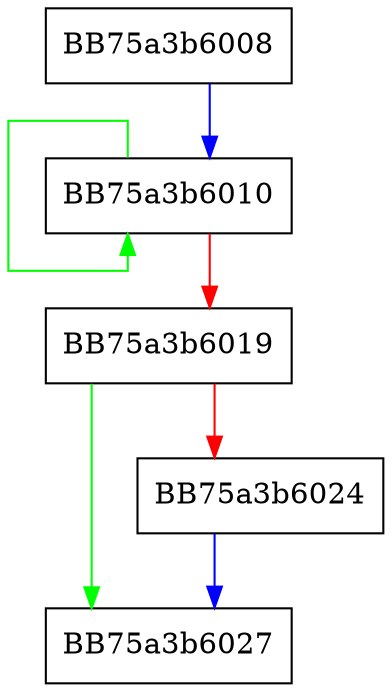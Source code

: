 digraph find {
  node [shape="box"];
  graph [splines=ortho];
  BB75a3b6008 -> BB75a3b6010 [color="blue"];
  BB75a3b6010 -> BB75a3b6010 [color="green"];
  BB75a3b6010 -> BB75a3b6019 [color="red"];
  BB75a3b6019 -> BB75a3b6027 [color="green"];
  BB75a3b6019 -> BB75a3b6024 [color="red"];
  BB75a3b6024 -> BB75a3b6027 [color="blue"];
}